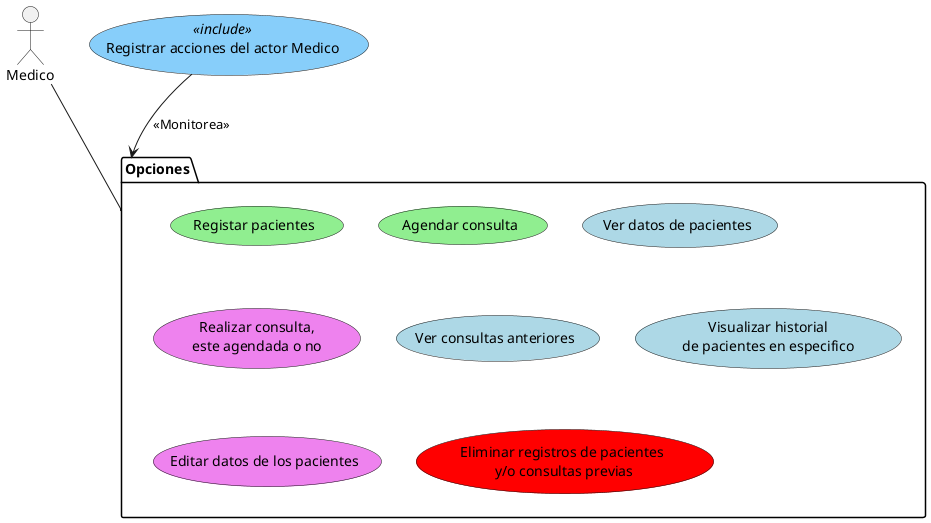 @startuml Diagrama de Flujo

actor Medico

package "Opciones" {
    (Registar pacientes) #LightGreen
    (Agendar consulta) #LightGreen
    (Ver datos de pacientes) #LightBlue
    (Realizar consulta,\neste agendada o no) #Violet
    (Ver consultas anteriores) #LightBlue
    (Visualizar historial\nde pacientes en especifico) #LightBlue
    (Editar datos de los pacientes) #Violet
    (Eliminar registros de pacientes\n y/o consultas previas) #Red
}

(Registrar acciones del actor Medico) <<include>> as back #LightSkyBlue
back --> Opciones : <<Monitorea>>
Medico -- Opciones
@enduml
